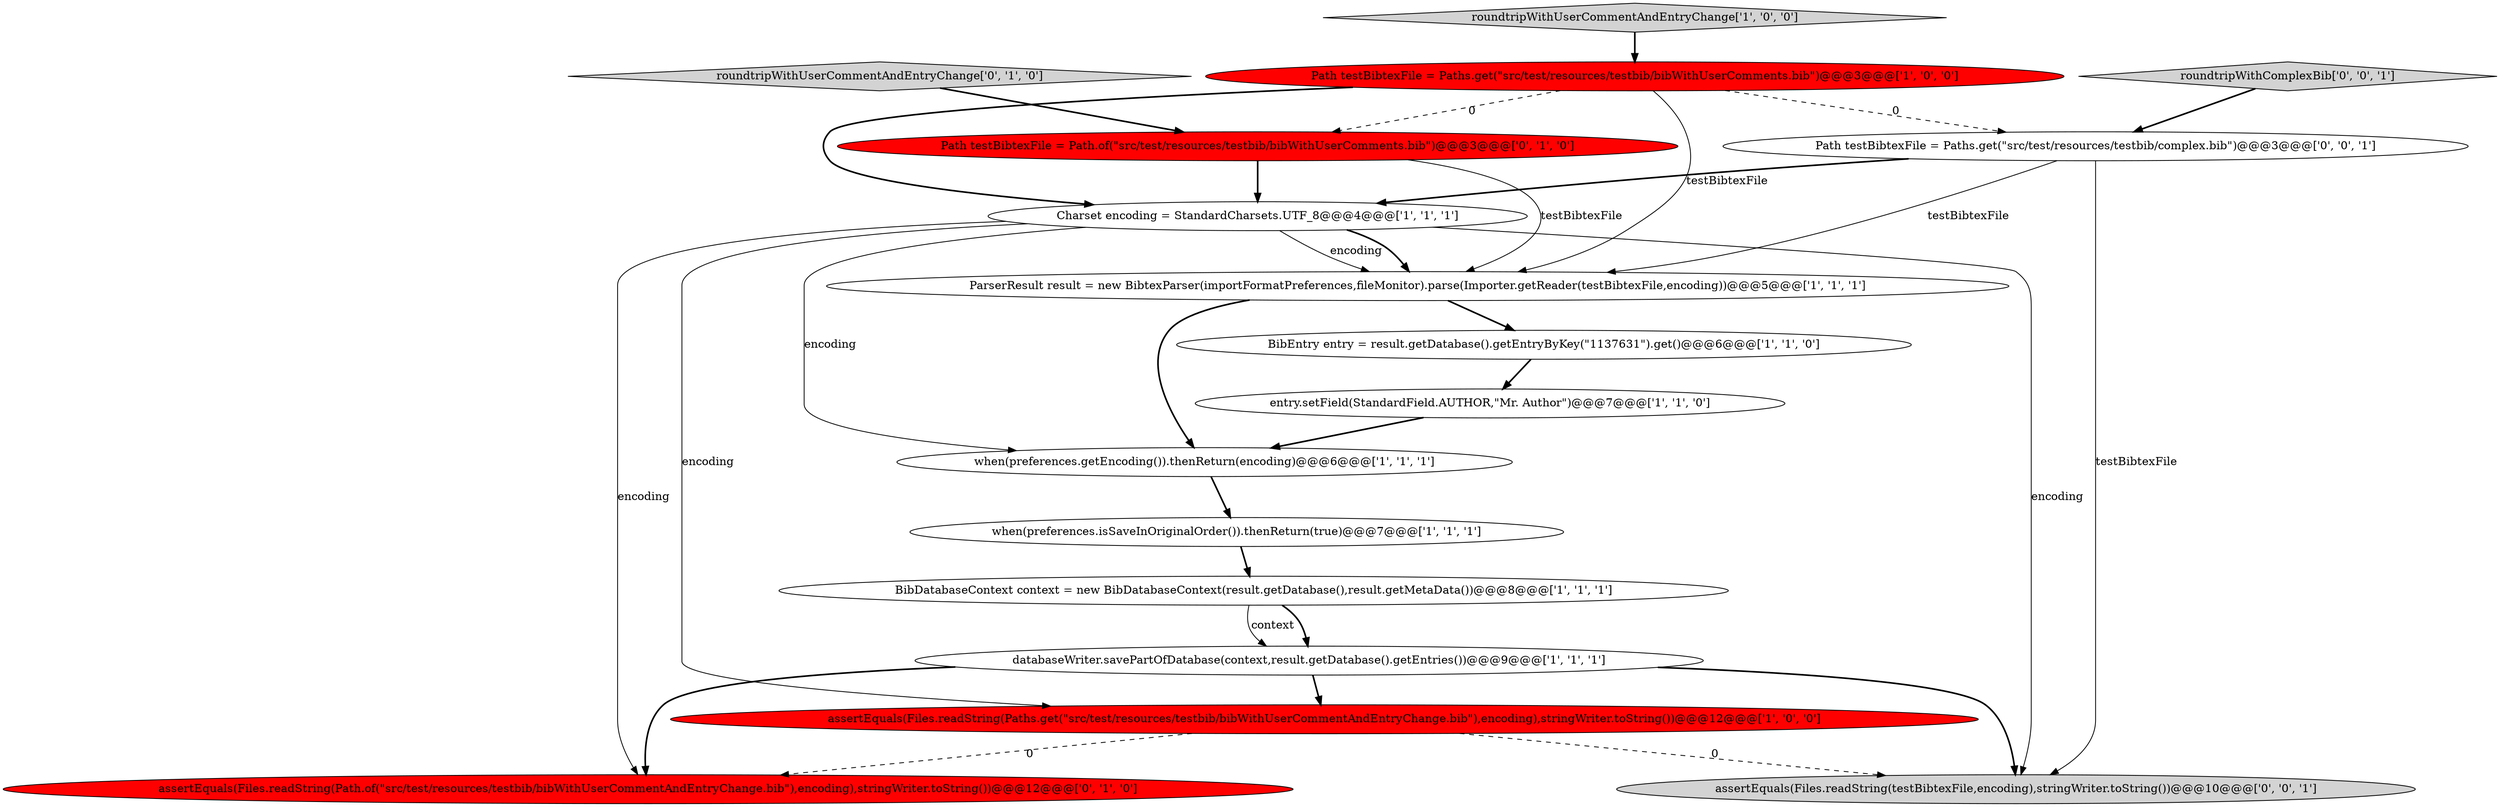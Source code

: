 digraph {
10 [style = filled, label = "roundtripWithUserCommentAndEntryChange['1', '0', '0']", fillcolor = lightgray, shape = diamond image = "AAA0AAABBB1BBB"];
5 [style = filled, label = "BibEntry entry = result.getDatabase().getEntryByKey(\"1137631\").get()@@@6@@@['1', '1', '0']", fillcolor = white, shape = ellipse image = "AAA0AAABBB1BBB"];
3 [style = filled, label = "entry.setField(StandardField.AUTHOR,\"Mr. Author\")@@@7@@@['1', '1', '0']", fillcolor = white, shape = ellipse image = "AAA0AAABBB1BBB"];
7 [style = filled, label = "BibDatabaseContext context = new BibDatabaseContext(result.getDatabase(),result.getMetaData())@@@8@@@['1', '1', '1']", fillcolor = white, shape = ellipse image = "AAA0AAABBB1BBB"];
12 [style = filled, label = "roundtripWithUserCommentAndEntryChange['0', '1', '0']", fillcolor = lightgray, shape = diamond image = "AAA0AAABBB2BBB"];
11 [style = filled, label = "assertEquals(Files.readString(Path.of(\"src/test/resources/testbib/bibWithUserCommentAndEntryChange.bib\"),encoding),stringWriter.toString())@@@12@@@['0', '1', '0']", fillcolor = red, shape = ellipse image = "AAA1AAABBB2BBB"];
2 [style = filled, label = "Charset encoding = StandardCharsets.UTF_8@@@4@@@['1', '1', '1']", fillcolor = white, shape = ellipse image = "AAA0AAABBB1BBB"];
13 [style = filled, label = "Path testBibtexFile = Path.of(\"src/test/resources/testbib/bibWithUserComments.bib\")@@@3@@@['0', '1', '0']", fillcolor = red, shape = ellipse image = "AAA1AAABBB2BBB"];
4 [style = filled, label = "when(preferences.getEncoding()).thenReturn(encoding)@@@6@@@['1', '1', '1']", fillcolor = white, shape = ellipse image = "AAA0AAABBB1BBB"];
14 [style = filled, label = "Path testBibtexFile = Paths.get(\"src/test/resources/testbib/complex.bib\")@@@3@@@['0', '0', '1']", fillcolor = white, shape = ellipse image = "AAA0AAABBB3BBB"];
16 [style = filled, label = "assertEquals(Files.readString(testBibtexFile,encoding),stringWriter.toString())@@@10@@@['0', '0', '1']", fillcolor = lightgray, shape = ellipse image = "AAA0AAABBB3BBB"];
6 [style = filled, label = "assertEquals(Files.readString(Paths.get(\"src/test/resources/testbib/bibWithUserCommentAndEntryChange.bib\"),encoding),stringWriter.toString())@@@12@@@['1', '0', '0']", fillcolor = red, shape = ellipse image = "AAA1AAABBB1BBB"];
1 [style = filled, label = "databaseWriter.savePartOfDatabase(context,result.getDatabase().getEntries())@@@9@@@['1', '1', '1']", fillcolor = white, shape = ellipse image = "AAA0AAABBB1BBB"];
0 [style = filled, label = "when(preferences.isSaveInOriginalOrder()).thenReturn(true)@@@7@@@['1', '1', '1']", fillcolor = white, shape = ellipse image = "AAA0AAABBB1BBB"];
15 [style = filled, label = "roundtripWithComplexBib['0', '0', '1']", fillcolor = lightgray, shape = diamond image = "AAA0AAABBB3BBB"];
9 [style = filled, label = "Path testBibtexFile = Paths.get(\"src/test/resources/testbib/bibWithUserComments.bib\")@@@3@@@['1', '0', '0']", fillcolor = red, shape = ellipse image = "AAA1AAABBB1BBB"];
8 [style = filled, label = "ParserResult result = new BibtexParser(importFormatPreferences,fileMonitor).parse(Importer.getReader(testBibtexFile,encoding))@@@5@@@['1', '1', '1']", fillcolor = white, shape = ellipse image = "AAA0AAABBB1BBB"];
5->3 [style = bold, label=""];
13->8 [style = solid, label="testBibtexFile"];
2->4 [style = solid, label="encoding"];
7->1 [style = bold, label=""];
14->16 [style = solid, label="testBibtexFile"];
15->14 [style = bold, label=""];
9->2 [style = bold, label=""];
6->11 [style = dashed, label="0"];
3->4 [style = bold, label=""];
4->0 [style = bold, label=""];
1->11 [style = bold, label=""];
0->7 [style = bold, label=""];
2->8 [style = solid, label="encoding"];
2->16 [style = solid, label="encoding"];
12->13 [style = bold, label=""];
6->16 [style = dashed, label="0"];
1->6 [style = bold, label=""];
9->14 [style = dashed, label="0"];
8->5 [style = bold, label=""];
2->6 [style = solid, label="encoding"];
1->16 [style = bold, label=""];
9->13 [style = dashed, label="0"];
14->8 [style = solid, label="testBibtexFile"];
10->9 [style = bold, label=""];
14->2 [style = bold, label=""];
8->4 [style = bold, label=""];
9->8 [style = solid, label="testBibtexFile"];
2->11 [style = solid, label="encoding"];
7->1 [style = solid, label="context"];
2->8 [style = bold, label=""];
13->2 [style = bold, label=""];
}
